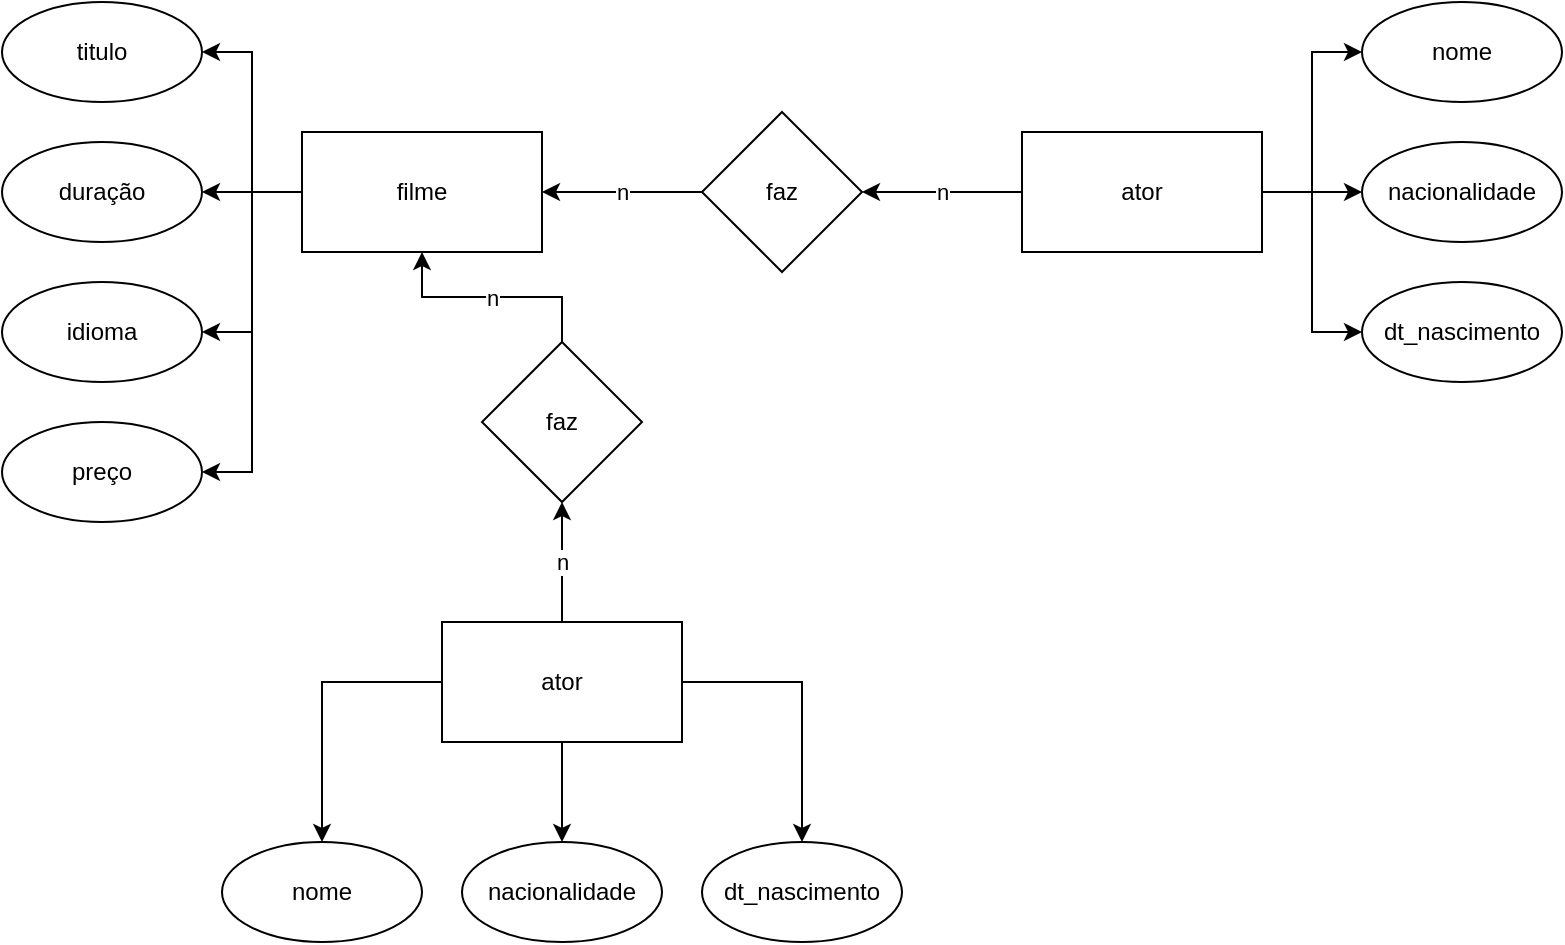 <mxfile version="24.7.8">
  <diagram name="Página-1" id="Yiwx2h5WfTKuhSAunhIm">
    <mxGraphModel dx="1050" dy="565" grid="1" gridSize="10" guides="1" tooltips="1" connect="1" arrows="1" fold="1" page="1" pageScale="1" pageWidth="827" pageHeight="1169" math="0" shadow="0">
      <root>
        <mxCell id="0" />
        <mxCell id="1" parent="0" />
        <mxCell id="4CBDETchsE6YsyWJ3VwL-1" style="edgeStyle=orthogonalEdgeStyle;rounded=0;orthogonalLoop=1;jettySize=auto;html=1;entryX=1;entryY=0.5;entryDx=0;entryDy=0;" edge="1" parent="1" source="4CBDETchsE6YsyWJ3VwL-4" target="4CBDETchsE6YsyWJ3VwL-5">
          <mxGeometry relative="1" as="geometry" />
        </mxCell>
        <mxCell id="4CBDETchsE6YsyWJ3VwL-2" style="edgeStyle=orthogonalEdgeStyle;rounded=0;orthogonalLoop=1;jettySize=auto;html=1;entryX=1;entryY=0.5;entryDx=0;entryDy=0;" edge="1" parent="1" source="4CBDETchsE6YsyWJ3VwL-4" target="4CBDETchsE6YsyWJ3VwL-6">
          <mxGeometry relative="1" as="geometry" />
        </mxCell>
        <mxCell id="4CBDETchsE6YsyWJ3VwL-3" style="edgeStyle=orthogonalEdgeStyle;rounded=0;orthogonalLoop=1;jettySize=auto;html=1;entryX=1;entryY=0.5;entryDx=0;entryDy=0;" edge="1" parent="1" source="4CBDETchsE6YsyWJ3VwL-4" target="4CBDETchsE6YsyWJ3VwL-7">
          <mxGeometry relative="1" as="geometry" />
        </mxCell>
        <mxCell id="4CBDETchsE6YsyWJ3VwL-19" style="edgeStyle=orthogonalEdgeStyle;rounded=0;orthogonalLoop=1;jettySize=auto;html=1;entryX=1;entryY=0.5;entryDx=0;entryDy=0;" edge="1" parent="1" source="4CBDETchsE6YsyWJ3VwL-4" target="4CBDETchsE6YsyWJ3VwL-18">
          <mxGeometry relative="1" as="geometry" />
        </mxCell>
        <mxCell id="4CBDETchsE6YsyWJ3VwL-4" value="filme" style="rounded=0;whiteSpace=wrap;html=1;" vertex="1" parent="1">
          <mxGeometry x="340" y="265" width="120" height="60" as="geometry" />
        </mxCell>
        <mxCell id="4CBDETchsE6YsyWJ3VwL-5" value="titulo" style="ellipse;whiteSpace=wrap;html=1;" vertex="1" parent="1">
          <mxGeometry x="190" y="200" width="100" height="50" as="geometry" />
        </mxCell>
        <mxCell id="4CBDETchsE6YsyWJ3VwL-6" value="duração" style="ellipse;whiteSpace=wrap;html=1;" vertex="1" parent="1">
          <mxGeometry x="190" y="270" width="100" height="50" as="geometry" />
        </mxCell>
        <mxCell id="4CBDETchsE6YsyWJ3VwL-7" value="idioma" style="ellipse;whiteSpace=wrap;html=1;" vertex="1" parent="1">
          <mxGeometry x="190" y="340" width="100" height="50" as="geometry" />
        </mxCell>
        <mxCell id="4CBDETchsE6YsyWJ3VwL-8" value="n" style="edgeStyle=orthogonalEdgeStyle;rounded=0;orthogonalLoop=1;jettySize=auto;html=1;" edge="1" parent="1" source="4CBDETchsE6YsyWJ3VwL-9" target="4CBDETchsE6YsyWJ3VwL-4">
          <mxGeometry relative="1" as="geometry" />
        </mxCell>
        <mxCell id="4CBDETchsE6YsyWJ3VwL-9" value="faz" style="rhombus;whiteSpace=wrap;html=1;" vertex="1" parent="1">
          <mxGeometry x="540" y="255" width="80" height="80" as="geometry" />
        </mxCell>
        <mxCell id="4CBDETchsE6YsyWJ3VwL-10" style="edgeStyle=orthogonalEdgeStyle;rounded=0;orthogonalLoop=1;jettySize=auto;html=1;entryX=0;entryY=0.5;entryDx=0;entryDy=0;" edge="1" parent="1" source="4CBDETchsE6YsyWJ3VwL-14" target="4CBDETchsE6YsyWJ3VwL-15">
          <mxGeometry relative="1" as="geometry" />
        </mxCell>
        <mxCell id="4CBDETchsE6YsyWJ3VwL-11" style="edgeStyle=orthogonalEdgeStyle;rounded=0;orthogonalLoop=1;jettySize=auto;html=1;entryX=0;entryY=0.5;entryDx=0;entryDy=0;" edge="1" parent="1" source="4CBDETchsE6YsyWJ3VwL-14" target="4CBDETchsE6YsyWJ3VwL-16">
          <mxGeometry relative="1" as="geometry" />
        </mxCell>
        <mxCell id="4CBDETchsE6YsyWJ3VwL-12" style="edgeStyle=orthogonalEdgeStyle;rounded=0;orthogonalLoop=1;jettySize=auto;html=1;entryX=0;entryY=0.5;entryDx=0;entryDy=0;" edge="1" parent="1" source="4CBDETchsE6YsyWJ3VwL-14" target="4CBDETchsE6YsyWJ3VwL-17">
          <mxGeometry relative="1" as="geometry" />
        </mxCell>
        <mxCell id="4CBDETchsE6YsyWJ3VwL-13" value="n" style="edgeStyle=orthogonalEdgeStyle;rounded=0;orthogonalLoop=1;jettySize=auto;html=1;entryX=1;entryY=0.5;entryDx=0;entryDy=0;" edge="1" parent="1" source="4CBDETchsE6YsyWJ3VwL-14" target="4CBDETchsE6YsyWJ3VwL-9">
          <mxGeometry relative="1" as="geometry" />
        </mxCell>
        <mxCell id="4CBDETchsE6YsyWJ3VwL-14" value="ator" style="rounded=0;whiteSpace=wrap;html=1;" vertex="1" parent="1">
          <mxGeometry x="700" y="265" width="120" height="60" as="geometry" />
        </mxCell>
        <mxCell id="4CBDETchsE6YsyWJ3VwL-15" value="nome" style="ellipse;whiteSpace=wrap;html=1;" vertex="1" parent="1">
          <mxGeometry x="870" y="200" width="100" height="50" as="geometry" />
        </mxCell>
        <mxCell id="4CBDETchsE6YsyWJ3VwL-16" value="nacionalidade" style="ellipse;whiteSpace=wrap;html=1;" vertex="1" parent="1">
          <mxGeometry x="870" y="270" width="100" height="50" as="geometry" />
        </mxCell>
        <mxCell id="4CBDETchsE6YsyWJ3VwL-17" value="dt_nascimento" style="ellipse;whiteSpace=wrap;html=1;" vertex="1" parent="1">
          <mxGeometry x="870" y="340" width="100" height="50" as="geometry" />
        </mxCell>
        <mxCell id="4CBDETchsE6YsyWJ3VwL-18" value="preço" style="ellipse;whiteSpace=wrap;html=1;" vertex="1" parent="1">
          <mxGeometry x="190" y="410" width="100" height="50" as="geometry" />
        </mxCell>
        <mxCell id="4CBDETchsE6YsyWJ3VwL-25" style="edgeStyle=orthogonalEdgeStyle;rounded=0;orthogonalLoop=1;jettySize=auto;html=1;" edge="1" parent="1" source="4CBDETchsE6YsyWJ3VwL-29" target="4CBDETchsE6YsyWJ3VwL-22">
          <mxGeometry relative="1" as="geometry">
            <mxPoint x="430" y="550" as="sourcePoint" />
            <mxPoint x="350" y="620" as="targetPoint" />
          </mxGeometry>
        </mxCell>
        <mxCell id="4CBDETchsE6YsyWJ3VwL-26" style="edgeStyle=orthogonalEdgeStyle;rounded=0;orthogonalLoop=1;jettySize=auto;html=1;entryX=0.5;entryY=0;entryDx=0;entryDy=0;" edge="1" parent="1" source="4CBDETchsE6YsyWJ3VwL-29" target="4CBDETchsE6YsyWJ3VwL-23">
          <mxGeometry relative="1" as="geometry">
            <mxPoint x="470" y="590" as="sourcePoint" />
          </mxGeometry>
        </mxCell>
        <mxCell id="4CBDETchsE6YsyWJ3VwL-28" style="edgeStyle=orthogonalEdgeStyle;rounded=0;orthogonalLoop=1;jettySize=auto;html=1;entryX=0.5;entryY=0;entryDx=0;entryDy=0;" edge="1" parent="1" source="4CBDETchsE6YsyWJ3VwL-29" target="4CBDETchsE6YsyWJ3VwL-24">
          <mxGeometry relative="1" as="geometry">
            <mxPoint x="510" y="550" as="sourcePoint" />
          </mxGeometry>
        </mxCell>
        <mxCell id="4CBDETchsE6YsyWJ3VwL-22" value="nome" style="ellipse;whiteSpace=wrap;html=1;" vertex="1" parent="1">
          <mxGeometry x="300" y="620" width="100" height="50" as="geometry" />
        </mxCell>
        <mxCell id="4CBDETchsE6YsyWJ3VwL-23" value="nacionalidade" style="ellipse;whiteSpace=wrap;html=1;" vertex="1" parent="1">
          <mxGeometry x="420" y="620" width="100" height="50" as="geometry" />
        </mxCell>
        <mxCell id="4CBDETchsE6YsyWJ3VwL-24" value="dt_nascimento" style="ellipse;whiteSpace=wrap;html=1;" vertex="1" parent="1">
          <mxGeometry x="540" y="620" width="100" height="50" as="geometry" />
        </mxCell>
        <mxCell id="4CBDETchsE6YsyWJ3VwL-33" value="n" style="edgeStyle=orthogonalEdgeStyle;rounded=0;orthogonalLoop=1;jettySize=auto;html=1;" edge="1" parent="1" source="4CBDETchsE6YsyWJ3VwL-29" target="4CBDETchsE6YsyWJ3VwL-30">
          <mxGeometry relative="1" as="geometry" />
        </mxCell>
        <mxCell id="4CBDETchsE6YsyWJ3VwL-29" value="ator" style="rounded=0;whiteSpace=wrap;html=1;" vertex="1" parent="1">
          <mxGeometry x="410" y="510" width="120" height="60" as="geometry" />
        </mxCell>
        <mxCell id="4CBDETchsE6YsyWJ3VwL-34" value="n" style="edgeStyle=orthogonalEdgeStyle;rounded=0;orthogonalLoop=1;jettySize=auto;html=1;" edge="1" parent="1" source="4CBDETchsE6YsyWJ3VwL-30" target="4CBDETchsE6YsyWJ3VwL-4">
          <mxGeometry relative="1" as="geometry" />
        </mxCell>
        <mxCell id="4CBDETchsE6YsyWJ3VwL-30" value="faz" style="rhombus;whiteSpace=wrap;html=1;" vertex="1" parent="1">
          <mxGeometry x="430" y="370" width="80" height="80" as="geometry" />
        </mxCell>
      </root>
    </mxGraphModel>
  </diagram>
</mxfile>
